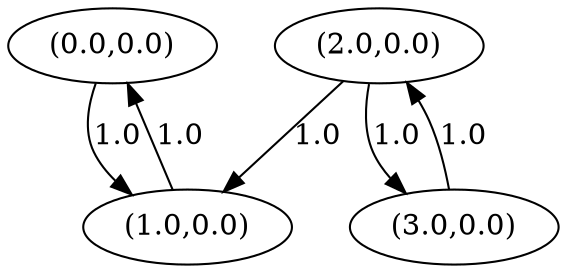 digraph genegraph {
node0[pos="0.0,0.0", label="(0.0,0.0)", pin=true]
node1[pos="1.0,0.0", label="(3.0,0.0)", pin=true]
node2[pos="0.6666666666666666,0.0", label="(2.0,0.0)", pin=true]
node3[pos="0.3333333333333333,0.0", label="(1.0,0.0)", pin=true]
node0 -> node3[label="1.0"]
node1 -> node2[label="1.0"]
node2 -> node1[label="1.0"]
node2 -> node3[label="1.0"]
node3 -> node0[label="1.0"]
}